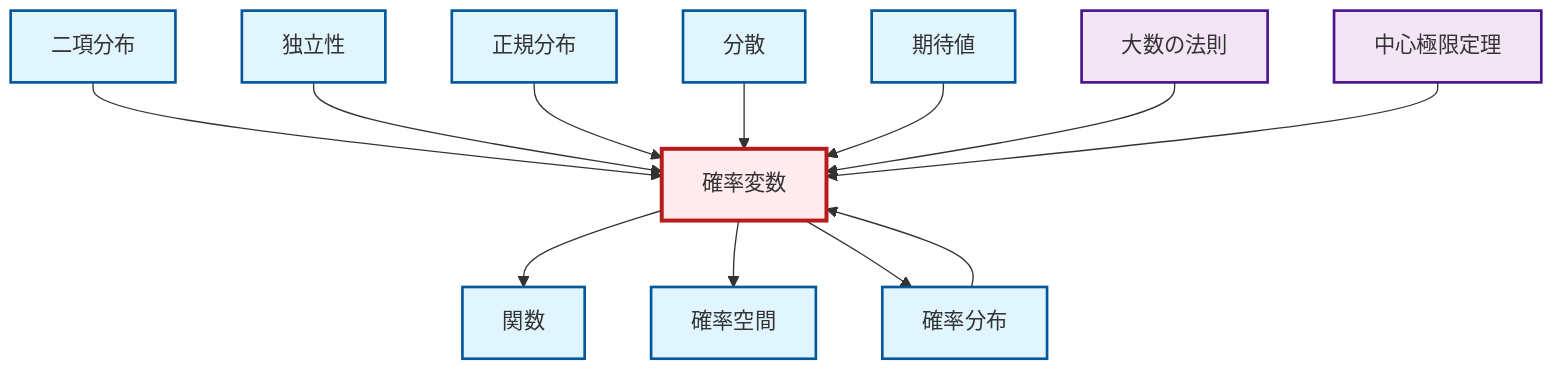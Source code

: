 graph TD
    classDef definition fill:#e1f5fe,stroke:#01579b,stroke-width:2px
    classDef theorem fill:#f3e5f5,stroke:#4a148c,stroke-width:2px
    classDef axiom fill:#fff3e0,stroke:#e65100,stroke-width:2px
    classDef example fill:#e8f5e9,stroke:#1b5e20,stroke-width:2px
    classDef current fill:#ffebee,stroke:#b71c1c,stroke-width:3px
    thm-central-limit["中心極限定理"]:::theorem
    def-expectation["期待値"]:::definition
    def-variance["分散"]:::definition
    def-random-variable["確率変数"]:::definition
    def-independence["独立性"]:::definition
    def-function["関数"]:::definition
    def-normal-distribution["正規分布"]:::definition
    def-probability-distribution["確率分布"]:::definition
    def-probability-space["確率空間"]:::definition
    thm-law-of-large-numbers["大数の法則"]:::theorem
    def-binomial-distribution["二項分布"]:::definition
    def-binomial-distribution --> def-random-variable
    def-independence --> def-random-variable
    def-probability-distribution --> def-random-variable
    def-normal-distribution --> def-random-variable
    def-random-variable --> def-function
    def-variance --> def-random-variable
    def-expectation --> def-random-variable
    def-random-variable --> def-probability-space
    thm-law-of-large-numbers --> def-random-variable
    def-random-variable --> def-probability-distribution
    thm-central-limit --> def-random-variable
    class def-random-variable current